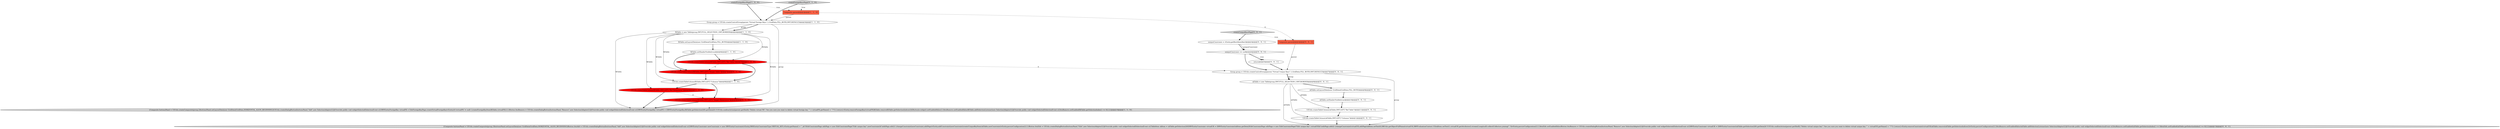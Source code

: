 digraph {
5 [style = filled, label = "Composite parent@@@2@@@['1', '1', '0']", fillcolor = tomato, shape = box image = "AAA0AAABBB1BBB"];
22 [style = filled, label = "UIUtils.createTableColumn(ukTable,SWT.LEFT,\"Columns\")@@@12@@@['0', '0', '1']", fillcolor = white, shape = ellipse image = "AAA0AAABBB3BBB"];
18 [style = filled, label = "ukTable.setHeaderVisible(true)@@@10@@@['0', '0', '1']", fillcolor = white, shape = ellipse image = "AAA0AAABBB3BBB"];
2 [style = filled, label = "createForeignKeysPage['1', '0', '0']", fillcolor = lightgray, shape = diamond image = "AAA0AAABBB1BBB"];
21 [style = filled, label = "ukTable.setLayoutData(new GridData(GridData.FILL_BOTH))@@@9@@@['0', '0', '1']", fillcolor = white, shape = ellipse image = "AAA0AAABBB3BBB"];
24 [style = filled, label = "uniqueConstraint == null@@@4@@@['0', '0', '1']", fillcolor = white, shape = diamond image = "AAA0AAABBB3BBB"];
9 [style = filled, label = "UIUtils.createTableColumn(fkTable,SWT.LEFT,\"Ref Table\")@@@7@@@['1', '0', '0']", fillcolor = red, shape = ellipse image = "AAA1AAABBB1BBB"];
1 [style = filled, label = "fkTable.setHeaderVisible(true)@@@6@@@['1', '1', '0']", fillcolor = white, shape = ellipse image = "AAA0AAABBB1BBB"];
19 [style = filled, label = "return@@@5@@@['0', '0', '1']", fillcolor = white, shape = ellipse image = "AAA0AAABBB3BBB"];
4 [style = filled, label = "Group group = UIUtils.createControlGroup(parent,\"Virtual Foreign Keys\",1,GridData.FILL_BOTH,SWT.DEFAULT)@@@3@@@['1', '1', '0']", fillcolor = white, shape = ellipse image = "AAA0AAABBB1BBB"];
7 [style = filled, label = "UIUtils.createTableColumn(fkTable,SWT.LEFT,\"Columns\")@@@8@@@['1', '1', '0']", fillcolor = white, shape = ellipse image = "AAA0AAABBB1BBB"];
6 [style = filled, label = "UIUtils.createTableColumn(fkTable,SWT.LEFT,\"Ref Datasource\")@@@9@@@['1', '0', '0']", fillcolor = red, shape = ellipse image = "AAA1AAABBB1BBB"];
14 [style = filled, label = "UIUtils.createTableColumn(ukTable,SWT.LEFT,\"Ref Table\")@@@11@@@['0', '0', '1']", fillcolor = white, shape = ellipse image = "AAA0AAABBB3BBB"];
20 [style = filled, label = "ukTable = new Table(group,SWT.FULL_SELECTION | SWT.BORDER)@@@8@@@['0', '0', '1']", fillcolor = white, shape = ellipse image = "AAA0AAABBB3BBB"];
11 [style = filled, label = "UIUtils.createTableColumn(fkTable,SWT.LEFT,\"Target Table\")@@@7@@@['0', '1', '0']", fillcolor = red, shape = ellipse image = "AAA1AAABBB2BBB"];
16 [style = filled, label = "Group group = UIUtils.createControlGroup(parent,\"Virtual Unique Keys\",1,GridData.FILL_BOTH,SWT.DEFAULT)@@@7@@@['0', '0', '1']", fillcolor = white, shape = ellipse image = "AAA0AAABBB3BBB"];
15 [style = filled, label = "createUniqueKeysPage['0', '0', '1']", fillcolor = lightgray, shape = diamond image = "AAA0AAABBB3BBB"];
17 [style = filled, label = "Composite parent@@@2@@@['0', '0', '1']", fillcolor = tomato, shape = box image = "AAA0AAABBB3BBB"];
12 [style = filled, label = "UIUtils.createTableColumn(fkTable,SWT.LEFT,\"Target Datasource\")@@@9@@@['0', '1', '0']", fillcolor = red, shape = ellipse image = "AAA1AAABBB2BBB"];
23 [style = filled, label = "{Composite buttonsPanel = UIUtils.createComposite(group,3)buttonsPanel.setLayoutData(new GridData(GridData.HORIZONTAL_ALIGN_BEGINNING))Button btnAdd = UIUtils.createDialogButton(buttonsPanel,\"Add\",new SelectionAdapter(){@Override public void widgetSelected(SelectionEvent e){DBVEntityConstraint newConstraint = new DBVEntityConstraint(vEntity,DBSEntityConstraintType.VIRTUAL_KEY,vEntity.getName() + \"_uk\")EditConstraintPage editPage = new EditConstraintPage(\"Edit unique key\",newConstraint)if (editPage.edit()) {changeConstraint(newConstraint,editPage)vEntity.addConstraint(newConstraint)createUniqueKeyItem(ukTable,newConstraint)vEntity.persistConfiguration()}}})Button btnEdit = UIUtils.createDialogButton(buttonsPanel,\"Edit\",new SelectionAdapter(){@Override public void widgetSelected(SelectionEvent e){TableItem ukItem = ukTable.getSelection()(0(DBVEntityConstraint virtualUK = (DBVEntityConstraint)ukItem.getData()EditConstraintPage editPage = new EditConstraintPage(\"Edit unique key\",virtualUK)if (editPage.edit()) {changeConstraint(virtualUK,editPage)ukItem.setText(0,DBUtils.getObjectFullName(virtualUK,DBPEvaluationContext.UI))ukItem.setText(1,virtualUK.getAttributes().stream().map(null).collect(Collectors.joining(\",\")))vEntity.persistConfiguration()}}})btnEdit.setEnabled(false)Button btnRemove = UIUtils.createDialogButton(buttonsPanel,\"Remove\",new SelectionAdapter(){@Override public void widgetSelected(SelectionEvent e){DBVEntityConstraint virtualUK = (DBVEntityConstraint)ukTable.getSelection()(0(.getData()if (!UIUtils.confirmAction(parent.getShell(),\"Delete virtual unique key\",\"Are you sure you want to delete virtual unique key '\" + virtualUK.getName() + \"'?\")) {return}vEntity.removeConstraint(virtualUK)ukTable.remove(ukTable.getSelectionIndices())vEntity.persistConfiguration()}})btnRemove.setEnabled(false)ukTable.addSelectionListener(new SelectionAdapter(){@Override public void widgetSelected(SelectionEvent e){btnRemove.setEnabled(ukTable.getSelectionIndex() >= 0)btnEdit.setEnabled(ukTable.getSelectionIndex() >= 0)}})}@@@13@@@['0', '0', '1']", fillcolor = lightgray, shape = ellipse image = "AAA0AAABBB3BBB"];
8 [style = filled, label = "{Composite buttonsPanel = UIUtils.createComposite(group,2)buttonsPanel.setLayoutData(new GridData(GridData.HORIZONTAL_ALIGN_BEGINNING))UIUtils.createDialogButton(buttonsPanel,\"Add\",new SelectionAdapter(){@Override public void widgetSelected(SelectionEvent e){DBVEntityForeignKey virtualFK = EditForeignKeyPage.createVirtualForeignKey(vEntity)if (virtualFK != null) {createForeignKeyItem(fkTable,virtualFK)}}})Button btnRemove = UIUtils.createDialogButton(buttonsPanel,\"Remove\",new SelectionAdapter(){@Override public void widgetSelected(SelectionEvent e){DBVEntityForeignKey virtualFK = (DBVEntityForeignKey)fkTable.getSelection()(0(.getData()if (!UIUtils.confirmAction(parent.getShell(),\"Delete virtual FK\",\"Are you sure you want to delete virtual foreign key '\" + virtualFK.getName() + \"'?\")) {return}vEntity.removeForeignKey(virtualFK)fkTable.remove(fkTable.getSelectionIndices())((Button)e.widget).setEnabled(false)}})btnRemove.setEnabled(false)fkTable.addSelectionListener(new SelectionAdapter(){@Override public void widgetSelected(SelectionEvent e){btnRemove.setEnabled(fkTable.getSelectionIndex() >= 0)}})}@@@10@@@['1', '1', '0']", fillcolor = lightgray, shape = ellipse image = "AAA0AAABBB1BBB"];
10 [style = filled, label = "createForeignKeysPage['0', '1', '0']", fillcolor = lightgray, shape = diamond image = "AAA0AAABBB2BBB"];
3 [style = filled, label = "fkTable = new Table(group,SWT.FULL_SELECTION | SWT.BORDER)@@@4@@@['1', '1', '0']", fillcolor = white, shape = ellipse image = "AAA0AAABBB1BBB"];
0 [style = filled, label = "fkTable.setLayoutData(new GridData(GridData.FILL_BOTH))@@@5@@@['1', '1', '0']", fillcolor = white, shape = ellipse image = "AAA0AAABBB1BBB"];
13 [style = filled, label = "uniqueConstraint = vEntity.getBestIdentifier()@@@3@@@['0', '0', '1']", fillcolor = white, shape = ellipse image = "AAA0AAABBB3BBB"];
4->3 [style = bold, label=""];
5->4 [style = solid, label="parent"];
15->13 [style = bold, label=""];
9->16 [style = dashed, label="0"];
3->9 [style = solid, label="fkTable"];
13->24 [style = bold, label=""];
24->19 [style = bold, label=""];
7->12 [style = bold, label=""];
14->22 [style = bold, label=""];
20->22 [style = solid, label="ukTable"];
3->6 [style = solid, label="fkTable"];
9->7 [style = bold, label=""];
10->5 [style = dotted, label="true"];
2->4 [style = bold, label=""];
22->23 [style = bold, label=""];
21->18 [style = bold, label=""];
1->9 [style = bold, label=""];
3->0 [style = bold, label=""];
1->11 [style = bold, label=""];
19->16 [style = bold, label=""];
13->24 [style = solid, label="uniqueConstraint"];
6->12 [style = dashed, label="0"];
20->21 [style = bold, label=""];
15->17 [style = dotted, label="true"];
4->8 [style = solid, label="group"];
24->16 [style = bold, label=""];
16->23 [style = solid, label="group"];
5->17 [style = dashed, label="0"];
3->7 [style = solid, label="fkTable"];
12->8 [style = bold, label=""];
0->1 [style = bold, label=""];
7->6 [style = bold, label=""];
6->8 [style = bold, label=""];
3->8 [style = solid, label="fkTable"];
4->3 [style = solid, label="group"];
10->4 [style = bold, label=""];
3->11 [style = solid, label="fkTable"];
9->11 [style = dashed, label="0"];
3->12 [style = solid, label="fkTable"];
24->19 [style = dotted, label="true"];
20->14 [style = solid, label="ukTable"];
2->5 [style = dotted, label="true"];
16->20 [style = bold, label=""];
18->14 [style = bold, label=""];
11->7 [style = bold, label=""];
20->23 [style = solid, label="ukTable"];
16->20 [style = solid, label="group"];
17->16 [style = solid, label="parent"];
}
